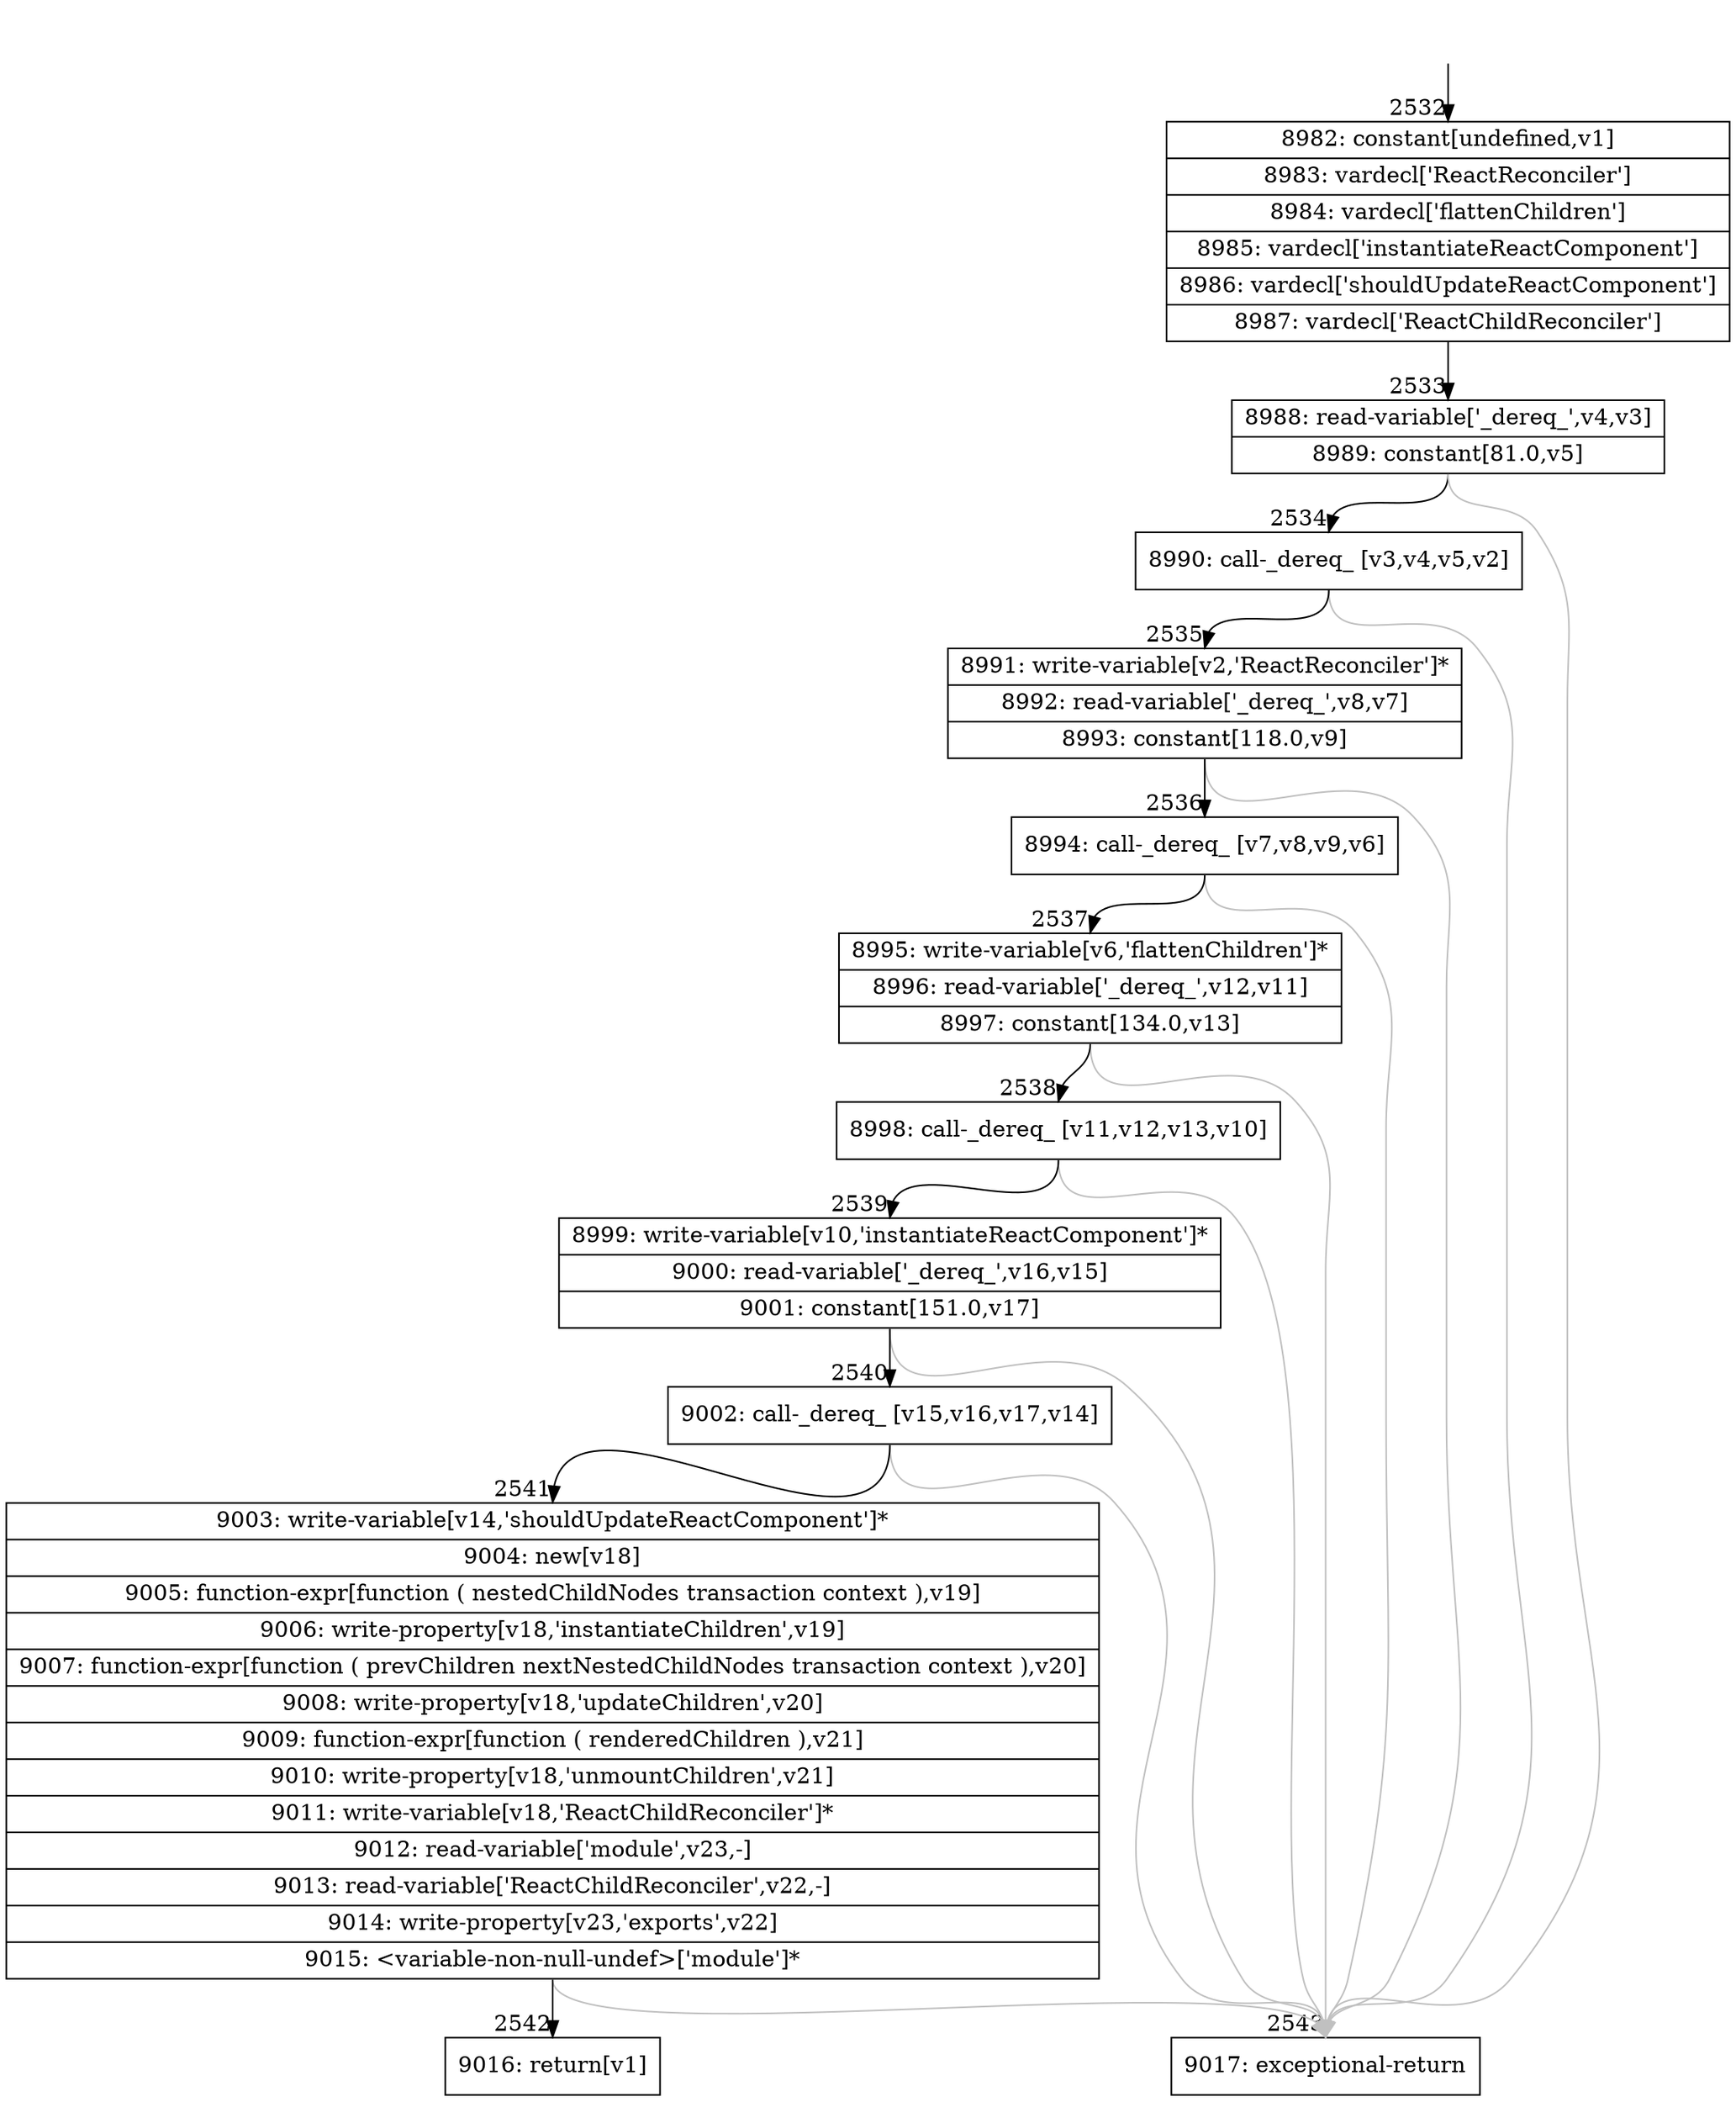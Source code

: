 digraph {
rankdir="TD"
BB_entry179[shape=none,label=""];
BB_entry179 -> BB2532 [tailport=s, headport=n, headlabel="    2532"]
BB2532 [shape=record label="{8982: constant[undefined,v1]|8983: vardecl['ReactReconciler']|8984: vardecl['flattenChildren']|8985: vardecl['instantiateReactComponent']|8986: vardecl['shouldUpdateReactComponent']|8987: vardecl['ReactChildReconciler']}" ] 
BB2532 -> BB2533 [tailport=s, headport=n, headlabel="      2533"]
BB2533 [shape=record label="{8988: read-variable['_dereq_',v4,v3]|8989: constant[81.0,v5]}" ] 
BB2533 -> BB2534 [tailport=s, headport=n, headlabel="      2534"]
BB2533 -> BB2543 [tailport=s, headport=n, color=gray, headlabel="      2543"]
BB2534 [shape=record label="{8990: call-_dereq_ [v3,v4,v5,v2]}" ] 
BB2534 -> BB2535 [tailport=s, headport=n, headlabel="      2535"]
BB2534 -> BB2543 [tailport=s, headport=n, color=gray]
BB2535 [shape=record label="{8991: write-variable[v2,'ReactReconciler']*|8992: read-variable['_dereq_',v8,v7]|8993: constant[118.0,v9]}" ] 
BB2535 -> BB2536 [tailport=s, headport=n, headlabel="      2536"]
BB2535 -> BB2543 [tailport=s, headport=n, color=gray]
BB2536 [shape=record label="{8994: call-_dereq_ [v7,v8,v9,v6]}" ] 
BB2536 -> BB2537 [tailport=s, headport=n, headlabel="      2537"]
BB2536 -> BB2543 [tailport=s, headport=n, color=gray]
BB2537 [shape=record label="{8995: write-variable[v6,'flattenChildren']*|8996: read-variable['_dereq_',v12,v11]|8997: constant[134.0,v13]}" ] 
BB2537 -> BB2538 [tailport=s, headport=n, headlabel="      2538"]
BB2537 -> BB2543 [tailport=s, headport=n, color=gray]
BB2538 [shape=record label="{8998: call-_dereq_ [v11,v12,v13,v10]}" ] 
BB2538 -> BB2539 [tailport=s, headport=n, headlabel="      2539"]
BB2538 -> BB2543 [tailport=s, headport=n, color=gray]
BB2539 [shape=record label="{8999: write-variable[v10,'instantiateReactComponent']*|9000: read-variable['_dereq_',v16,v15]|9001: constant[151.0,v17]}" ] 
BB2539 -> BB2540 [tailport=s, headport=n, headlabel="      2540"]
BB2539 -> BB2543 [tailport=s, headport=n, color=gray]
BB2540 [shape=record label="{9002: call-_dereq_ [v15,v16,v17,v14]}" ] 
BB2540 -> BB2541 [tailport=s, headport=n, headlabel="      2541"]
BB2540 -> BB2543 [tailport=s, headport=n, color=gray]
BB2541 [shape=record label="{9003: write-variable[v14,'shouldUpdateReactComponent']*|9004: new[v18]|9005: function-expr[function ( nestedChildNodes transaction context ),v19]|9006: write-property[v18,'instantiateChildren',v19]|9007: function-expr[function ( prevChildren nextNestedChildNodes transaction context ),v20]|9008: write-property[v18,'updateChildren',v20]|9009: function-expr[function ( renderedChildren ),v21]|9010: write-property[v18,'unmountChildren',v21]|9011: write-variable[v18,'ReactChildReconciler']*|9012: read-variable['module',v23,-]|9013: read-variable['ReactChildReconciler',v22,-]|9014: write-property[v23,'exports',v22]|9015: \<variable-non-null-undef\>['module']*}" ] 
BB2541 -> BB2542 [tailport=s, headport=n, headlabel="      2542"]
BB2541 -> BB2543 [tailport=s, headport=n, color=gray]
BB2542 [shape=record label="{9016: return[v1]}" ] 
BB2543 [shape=record label="{9017: exceptional-return}" ] 
//#$~ 4831
}

